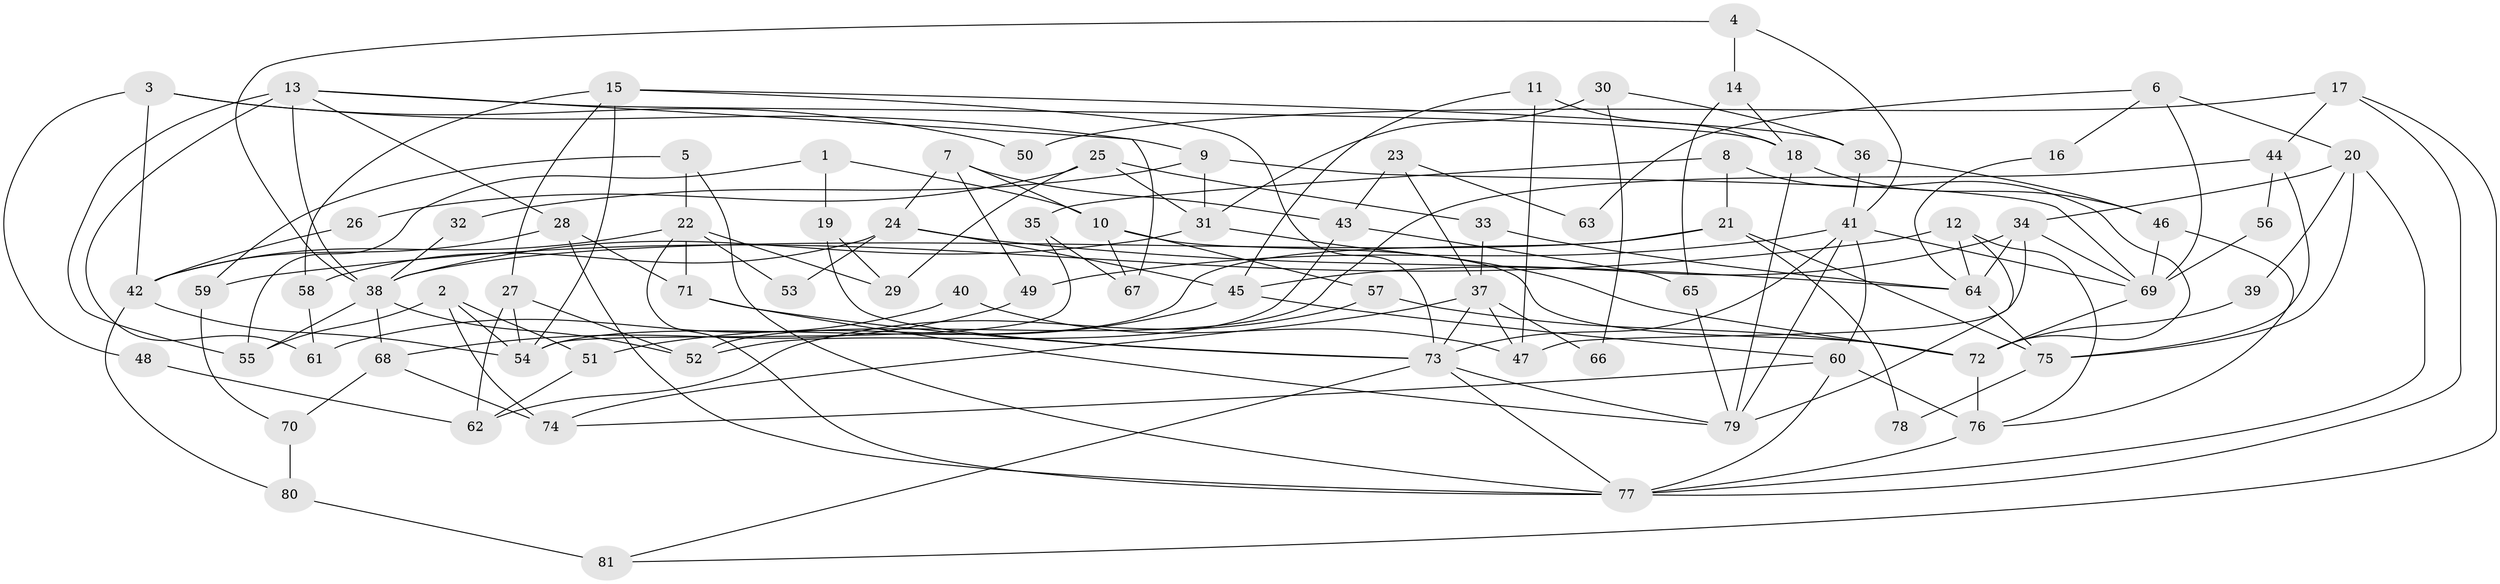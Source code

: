 // coarse degree distribution, {5: 0.03125, 7: 0.21875, 6: 0.125, 3: 0.1875, 13: 0.0625, 4: 0.15625, 10: 0.03125, 12: 0.0625, 11: 0.03125, 9: 0.03125, 2: 0.0625}
// Generated by graph-tools (version 1.1) at 2025/18/03/04/25 18:18:34]
// undirected, 81 vertices, 162 edges
graph export_dot {
graph [start="1"]
  node [color=gray90,style=filled];
  1;
  2;
  3;
  4;
  5;
  6;
  7;
  8;
  9;
  10;
  11;
  12;
  13;
  14;
  15;
  16;
  17;
  18;
  19;
  20;
  21;
  22;
  23;
  24;
  25;
  26;
  27;
  28;
  29;
  30;
  31;
  32;
  33;
  34;
  35;
  36;
  37;
  38;
  39;
  40;
  41;
  42;
  43;
  44;
  45;
  46;
  47;
  48;
  49;
  50;
  51;
  52;
  53;
  54;
  55;
  56;
  57;
  58;
  59;
  60;
  61;
  62;
  63;
  64;
  65;
  66;
  67;
  68;
  69;
  70;
  71;
  72;
  73;
  74;
  75;
  76;
  77;
  78;
  79;
  80;
  81;
  1 -- 19;
  1 -- 10;
  1 -- 55;
  2 -- 55;
  2 -- 54;
  2 -- 51;
  2 -- 74;
  3 -- 9;
  3 -- 42;
  3 -- 48;
  3 -- 50;
  4 -- 41;
  4 -- 14;
  4 -- 38;
  5 -- 22;
  5 -- 77;
  5 -- 59;
  6 -- 69;
  6 -- 20;
  6 -- 16;
  6 -- 63;
  7 -- 24;
  7 -- 49;
  7 -- 10;
  7 -- 43;
  8 -- 21;
  8 -- 72;
  8 -- 35;
  9 -- 69;
  9 -- 31;
  9 -- 32;
  10 -- 67;
  10 -- 57;
  10 -- 72;
  11 -- 18;
  11 -- 45;
  11 -- 47;
  12 -- 76;
  12 -- 79;
  12 -- 59;
  12 -- 64;
  13 -- 55;
  13 -- 28;
  13 -- 18;
  13 -- 38;
  13 -- 61;
  13 -- 67;
  14 -- 65;
  14 -- 18;
  15 -- 73;
  15 -- 54;
  15 -- 27;
  15 -- 36;
  15 -- 58;
  16 -- 64;
  17 -- 77;
  17 -- 81;
  17 -- 44;
  17 -- 50;
  18 -- 46;
  18 -- 79;
  19 -- 73;
  19 -- 29;
  20 -- 34;
  20 -- 77;
  20 -- 39;
  20 -- 75;
  21 -- 38;
  21 -- 54;
  21 -- 75;
  21 -- 78;
  22 -- 77;
  22 -- 71;
  22 -- 29;
  22 -- 42;
  22 -- 53;
  23 -- 43;
  23 -- 37;
  23 -- 63;
  24 -- 64;
  24 -- 45;
  24 -- 53;
  24 -- 58;
  25 -- 33;
  25 -- 31;
  25 -- 26;
  25 -- 29;
  26 -- 42;
  27 -- 52;
  27 -- 54;
  27 -- 62;
  28 -- 77;
  28 -- 71;
  28 -- 42;
  30 -- 31;
  30 -- 36;
  30 -- 66;
  31 -- 72;
  31 -- 38;
  32 -- 38;
  33 -- 64;
  33 -- 37;
  34 -- 64;
  34 -- 45;
  34 -- 47;
  34 -- 69;
  35 -- 54;
  35 -- 67;
  36 -- 46;
  36 -- 41;
  37 -- 73;
  37 -- 47;
  37 -- 66;
  37 -- 74;
  38 -- 52;
  38 -- 55;
  38 -- 68;
  39 -- 72;
  40 -- 61;
  40 -- 47;
  41 -- 69;
  41 -- 49;
  41 -- 60;
  41 -- 73;
  41 -- 79;
  42 -- 54;
  42 -- 80;
  43 -- 52;
  43 -- 65;
  44 -- 75;
  44 -- 52;
  44 -- 56;
  45 -- 60;
  45 -- 51;
  46 -- 76;
  46 -- 69;
  48 -- 62;
  49 -- 68;
  51 -- 62;
  56 -- 69;
  57 -- 72;
  57 -- 62;
  58 -- 61;
  59 -- 70;
  60 -- 74;
  60 -- 76;
  60 -- 77;
  64 -- 75;
  65 -- 79;
  68 -- 74;
  68 -- 70;
  69 -- 72;
  70 -- 80;
  71 -- 73;
  71 -- 79;
  72 -- 76;
  73 -- 79;
  73 -- 77;
  73 -- 81;
  75 -- 78;
  76 -- 77;
  80 -- 81;
}
